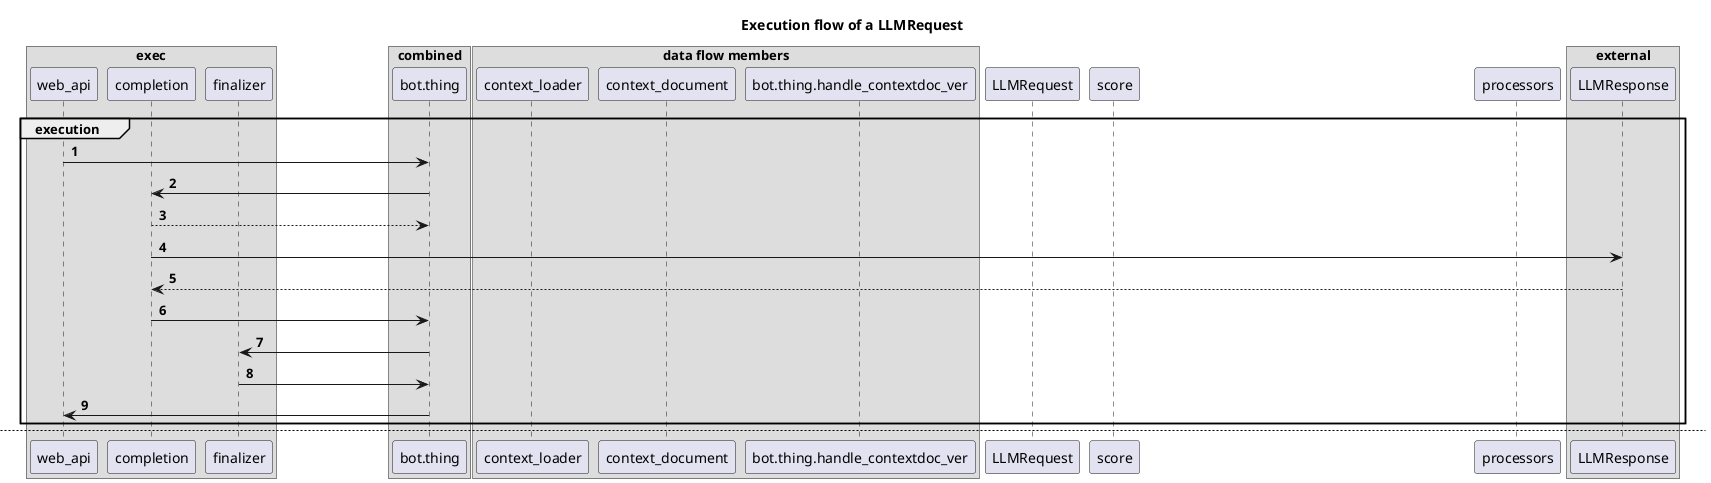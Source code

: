 @startuml
title "Execution flow of a LLMRequest"



group execution
box exec
participant web_api
participant completion
participant finalizer

autonumber
web_api -> bot.thing
bot.thing -> completion
return
completion -> LLMResponse
return
completion -> bot.thing
bot.thing -> finalizer
finalizer -> bot.thing
bot.thing -> web_api
end box
end


box combined
participant "bot.thing"
end box

newpage
group DFD: Context
box "data flow members"
participant context_loader
autonumber
context_document -> context_loader
context_loader -> bot.thing
bot.thing -> bot.thing.handle_contextdoc_ver
bot.thing.handle_contextdoc_ver ->bot.thing
bot.thing -> web_api
end box
end

group DFD: Prompt
autonumber
web_api -> bot.thing:request
bot.thing -> LLMRequest: package into LLMRequest
return validated LLMRequest
bot.thing -> score: score function collects results on porcessors by calling them on the LLMRequest
score -> processors: modify the request directly
return: provides scores on if the req fails
score --> bot.thing: [ [score, LLMRequest], ... ]
bot.thing --> web_api: logic in bot.thing returns early or not
end

group DFD
group DFD: Prompt (proposed)
autonumber
web_api -> bot.thing:request from web_api
bot.thing -> LLMRequest: package into LLMRequest
return validated LLMRequest
bot.thing -> score: score function collects results on porcessors by calling them on the LLMRequest
score -> processors: modify the request directly
return: provides scores on if the req fails
score --> bot.thing: provide data like [ [score, LLMRequest], ... ]

end

group DFD: LLMResponse
autonumber
LLMResponse -> score
score -> processors: each processor scores the response
return returns data about the response, and modifies the response
score --> bot.thing:list of scores and complete data of scoring per response from the web_api
end
end


group using Request and Response data from bot.thing
bot.thing --> finalizer: finalizers exsist in the bot\nand are specific for each\nendpoint
return: resolved decision
bot.thing --> web_api: [textual response, ... ]
end

box external
participant LLMResponse
end box

@enduml

@startuml
    allow_mixing

    title "structure?"
    cloud wtf {
    class LLMProcessor{
        +apply(req: LLMRequest,res: LLMResponse)
        #processor_func_single(self,list_or_str):
        #processor_func_double(self, lst_of_tuples:[()]):

    }


    cloud huh{
        wtf1 -> wtf2
        wtf2 -> wtf1
    }


    }

    LLMProcessor <|-- factual_processor

@startuml

!pragma teoz true
box a
participant Bob
box b
participant Alice
participant John
end box

end box
participant Other

Bob -> Alice : hello
Alice -> John : hello
John -> Other: Hello

@enduml
